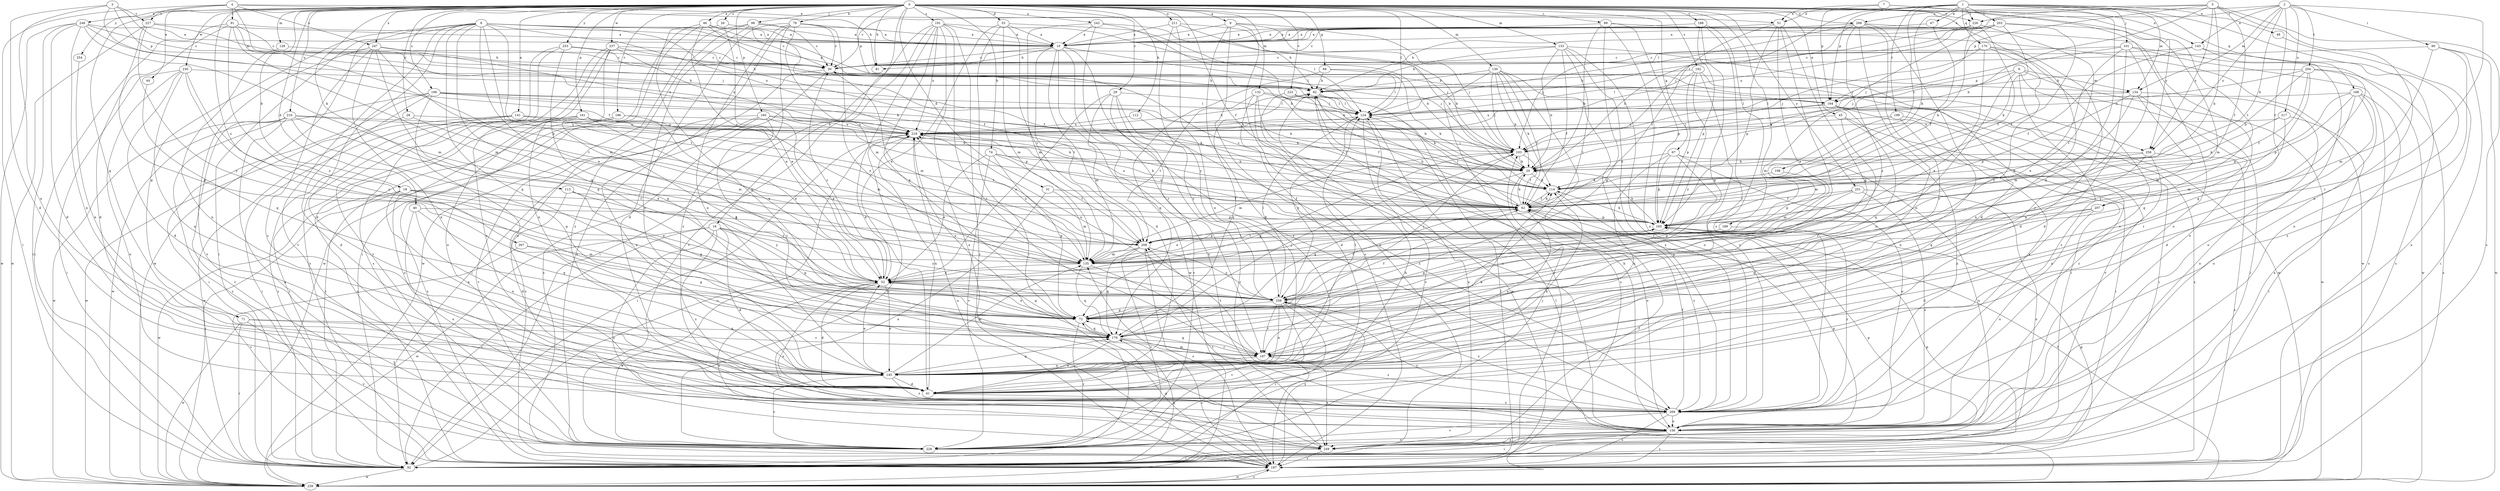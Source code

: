 strict digraph  {
0;
1;
2;
3;
4;
5;
6;
7;
8;
9;
10;
16;
18;
20;
26;
28;
29;
30;
31;
33;
40;
41;
44;
45;
46;
47;
48;
51;
52;
62;
67;
68;
71;
72;
74;
79;
81;
82;
89;
90;
91;
92;
98;
101;
103;
112;
113;
114;
124;
126;
130;
132;
133;
134;
135;
141;
143;
145;
156;
160;
161;
164;
165;
168;
170;
176;
186;
187;
188;
189;
191;
192;
196;
197;
198;
199;
203;
204;
207;
208;
211;
216;
217;
218;
223;
226;
227;
228;
230;
237;
239;
242;
247;
248;
249;
251;
253;
254;
258;
259;
267;
268;
269;
0 -> 9  [label=a];
0 -> 16  [label=b];
0 -> 18  [label=b];
0 -> 26  [label=c];
0 -> 28  [label=c];
0 -> 29  [label=c];
0 -> 31  [label=d];
0 -> 33  [label=d];
0 -> 40  [label=d];
0 -> 44  [label=e];
0 -> 45  [label=e];
0 -> 46  [label=e];
0 -> 62  [label=f];
0 -> 67  [label=g];
0 -> 68  [label=g];
0 -> 71  [label=g];
0 -> 74  [label=h];
0 -> 79  [label=h];
0 -> 81  [label=h];
0 -> 89  [label=i];
0 -> 98  [label=j];
0 -> 112  [label=k];
0 -> 113  [label=k];
0 -> 124  [label=l];
0 -> 126  [label=m];
0 -> 130  [label=m];
0 -> 132  [label=m];
0 -> 133  [label=m];
0 -> 141  [label=n];
0 -> 143  [label=n];
0 -> 156  [label=o];
0 -> 160  [label=p];
0 -> 161  [label=p];
0 -> 164  [label=p];
0 -> 186  [label=r];
0 -> 188  [label=s];
0 -> 189  [label=s];
0 -> 191  [label=s];
0 -> 192  [label=s];
0 -> 196  [label=s];
0 -> 211  [label=u];
0 -> 216  [label=u];
0 -> 223  [label=v];
0 -> 226  [label=v];
0 -> 230  [label=w];
0 -> 237  [label=w];
0 -> 242  [label=x];
0 -> 247  [label=x];
0 -> 251  [label=y];
0 -> 253  [label=y];
0 -> 254  [label=y];
0 -> 258  [label=y];
0 -> 267  [label=z];
0 -> 268  [label=z];
1 -> 30  [label=c];
1 -> 47  [label=e];
1 -> 48  [label=e];
1 -> 51  [label=e];
1 -> 101  [label=j];
1 -> 103  [label=j];
1 -> 114  [label=k];
1 -> 134  [label=m];
1 -> 156  [label=o];
1 -> 164  [label=p];
1 -> 168  [label=q];
1 -> 170  [label=q];
1 -> 176  [label=q];
1 -> 198  [label=t];
1 -> 199  [label=t];
1 -> 203  [label=t];
1 -> 226  [label=v];
2 -> 10  [label=a];
2 -> 20  [label=b];
2 -> 90  [label=i];
2 -> 134  [label=m];
2 -> 143  [label=n];
2 -> 187  [label=r];
2 -> 204  [label=t];
2 -> 207  [label=t];
2 -> 217  [label=u];
2 -> 226  [label=v];
2 -> 258  [label=y];
3 -> 41  [label=d];
3 -> 62  [label=f];
3 -> 134  [label=m];
3 -> 145  [label=n];
3 -> 164  [label=p];
3 -> 227  [label=v];
4 -> 51  [label=e];
4 -> 81  [label=h];
4 -> 91  [label=i];
4 -> 92  [label=i];
4 -> 103  [label=j];
4 -> 227  [label=v];
4 -> 247  [label=x];
4 -> 248  [label=x];
5 -> 20  [label=b];
5 -> 62  [label=f];
5 -> 114  [label=k];
5 -> 124  [label=l];
5 -> 145  [label=n];
5 -> 164  [label=p];
5 -> 197  [label=s];
5 -> 258  [label=y];
5 -> 268  [label=z];
6 -> 92  [label=i];
6 -> 134  [label=m];
6 -> 135  [label=m];
6 -> 145  [label=n];
6 -> 164  [label=p];
6 -> 239  [label=w];
6 -> 269  [label=z];
7 -> 51  [label=e];
7 -> 156  [label=o];
7 -> 164  [label=p];
7 -> 207  [label=t];
8 -> 10  [label=a];
8 -> 41  [label=d];
8 -> 52  [label=e];
8 -> 62  [label=f];
8 -> 71  [label=g];
8 -> 72  [label=g];
8 -> 92  [label=i];
8 -> 135  [label=m];
8 -> 164  [label=p];
8 -> 176  [label=q];
8 -> 208  [label=t];
8 -> 218  [label=u];
8 -> 228  [label=v];
8 -> 239  [label=w];
8 -> 258  [label=y];
9 -> 10  [label=a];
9 -> 20  [label=b];
9 -> 41  [label=d];
9 -> 103  [label=j];
9 -> 197  [label=s];
9 -> 249  [label=x];
10 -> 30  [label=c];
10 -> 41  [label=d];
10 -> 81  [label=h];
10 -> 124  [label=l];
10 -> 208  [label=t];
10 -> 239  [label=w];
10 -> 249  [label=x];
10 -> 269  [label=z];
16 -> 41  [label=d];
16 -> 72  [label=g];
16 -> 92  [label=i];
16 -> 208  [label=t];
16 -> 239  [label=w];
16 -> 249  [label=x];
16 -> 259  [label=y];
16 -> 269  [label=z];
18 -> 52  [label=e];
18 -> 62  [label=f];
18 -> 92  [label=i];
18 -> 145  [label=n];
18 -> 208  [label=t];
18 -> 239  [label=w];
20 -> 114  [label=k];
20 -> 156  [label=o];
20 -> 176  [label=q];
26 -> 10  [label=a];
26 -> 52  [label=e];
26 -> 239  [label=w];
28 -> 135  [label=m];
28 -> 218  [label=u];
28 -> 239  [label=w];
29 -> 52  [label=e];
29 -> 124  [label=l];
29 -> 135  [label=m];
29 -> 197  [label=s];
29 -> 228  [label=v];
29 -> 259  [label=y];
30 -> 82  [label=h];
30 -> 92  [label=i];
30 -> 135  [label=m];
30 -> 197  [label=s];
31 -> 62  [label=f];
31 -> 135  [label=m];
31 -> 249  [label=x];
33 -> 10  [label=a];
33 -> 20  [label=b];
33 -> 52  [label=e];
33 -> 92  [label=i];
33 -> 135  [label=m];
33 -> 208  [label=t];
40 -> 145  [label=n];
40 -> 156  [label=o];
40 -> 165  [label=p];
40 -> 176  [label=q];
41 -> 114  [label=k];
41 -> 218  [label=u];
41 -> 269  [label=z];
44 -> 176  [label=q];
45 -> 92  [label=i];
45 -> 187  [label=r];
45 -> 218  [label=u];
45 -> 269  [label=z];
46 -> 10  [label=a];
46 -> 20  [label=b];
46 -> 30  [label=c];
46 -> 52  [label=e];
46 -> 92  [label=i];
46 -> 176  [label=q];
47 -> 10  [label=a];
47 -> 62  [label=f];
48 -> 249  [label=x];
51 -> 10  [label=a];
51 -> 52  [label=e];
51 -> 62  [label=f];
51 -> 72  [label=g];
51 -> 165  [label=p];
51 -> 259  [label=y];
52 -> 30  [label=c];
52 -> 41  [label=d];
52 -> 72  [label=g];
52 -> 145  [label=n];
52 -> 156  [label=o];
52 -> 249  [label=x];
52 -> 259  [label=y];
62 -> 20  [label=b];
62 -> 30  [label=c];
62 -> 52  [label=e];
62 -> 114  [label=k];
62 -> 124  [label=l];
62 -> 145  [label=n];
62 -> 165  [label=p];
62 -> 218  [label=u];
67 -> 20  [label=b];
67 -> 72  [label=g];
67 -> 145  [label=n];
67 -> 156  [label=o];
67 -> 165  [label=p];
67 -> 249  [label=x];
68 -> 82  [label=h];
68 -> 114  [label=k];
68 -> 124  [label=l];
68 -> 176  [label=q];
71 -> 92  [label=i];
71 -> 176  [label=q];
71 -> 187  [label=r];
71 -> 228  [label=v];
71 -> 239  [label=w];
72 -> 52  [label=e];
72 -> 62  [label=f];
72 -> 176  [label=q];
72 -> 228  [label=v];
74 -> 20  [label=b];
74 -> 52  [label=e];
74 -> 72  [label=g];
74 -> 114  [label=k];
74 -> 208  [label=t];
74 -> 228  [label=v];
79 -> 10  [label=a];
79 -> 30  [label=c];
79 -> 41  [label=d];
79 -> 135  [label=m];
79 -> 145  [label=n];
79 -> 197  [label=s];
79 -> 259  [label=y];
79 -> 269  [label=z];
82 -> 124  [label=l];
82 -> 176  [label=q];
82 -> 197  [label=s];
89 -> 10  [label=a];
89 -> 20  [label=b];
89 -> 72  [label=g];
89 -> 165  [label=p];
89 -> 239  [label=w];
89 -> 269  [label=z];
90 -> 30  [label=c];
90 -> 92  [label=i];
90 -> 135  [label=m];
90 -> 239  [label=w];
90 -> 269  [label=z];
91 -> 10  [label=a];
91 -> 41  [label=d];
91 -> 82  [label=h];
91 -> 92  [label=i];
91 -> 135  [label=m];
91 -> 165  [label=p];
91 -> 259  [label=y];
92 -> 165  [label=p];
92 -> 176  [label=q];
92 -> 218  [label=u];
92 -> 239  [label=w];
98 -> 10  [label=a];
98 -> 30  [label=c];
98 -> 62  [label=f];
98 -> 145  [label=n];
98 -> 239  [label=w];
98 -> 269  [label=z];
101 -> 30  [label=c];
101 -> 41  [label=d];
101 -> 52  [label=e];
101 -> 103  [label=j];
101 -> 187  [label=r];
101 -> 197  [label=s];
101 -> 239  [label=w];
103 -> 20  [label=b];
103 -> 62  [label=f];
103 -> 72  [label=g];
103 -> 135  [label=m];
112 -> 218  [label=u];
112 -> 269  [label=z];
113 -> 41  [label=d];
113 -> 62  [label=f];
113 -> 72  [label=g];
113 -> 259  [label=y];
114 -> 62  [label=f];
114 -> 269  [label=z];
124 -> 218  [label=u];
124 -> 228  [label=v];
124 -> 249  [label=x];
124 -> 259  [label=y];
126 -> 30  [label=c];
126 -> 145  [label=n];
130 -> 20  [label=b];
130 -> 62  [label=f];
130 -> 82  [label=h];
130 -> 92  [label=i];
130 -> 103  [label=j];
130 -> 114  [label=k];
130 -> 187  [label=r];
130 -> 269  [label=z];
132 -> 20  [label=b];
132 -> 41  [label=d];
132 -> 62  [label=f];
132 -> 124  [label=l];
132 -> 156  [label=o];
132 -> 208  [label=t];
133 -> 20  [label=b];
133 -> 30  [label=c];
133 -> 62  [label=f];
133 -> 82  [label=h];
133 -> 156  [label=o];
133 -> 208  [label=t];
133 -> 239  [label=w];
133 -> 269  [label=z];
134 -> 72  [label=g];
134 -> 124  [label=l];
134 -> 135  [label=m];
134 -> 156  [label=o];
134 -> 165  [label=p];
134 -> 259  [label=y];
135 -> 52  [label=e];
135 -> 176  [label=q];
135 -> 187  [label=r];
135 -> 218  [label=u];
141 -> 92  [label=i];
141 -> 103  [label=j];
141 -> 197  [label=s];
141 -> 208  [label=t];
141 -> 218  [label=u];
141 -> 239  [label=w];
143 -> 30  [label=c];
143 -> 62  [label=f];
143 -> 156  [label=o];
143 -> 197  [label=s];
145 -> 41  [label=d];
145 -> 52  [label=e];
145 -> 114  [label=k];
145 -> 124  [label=l];
145 -> 135  [label=m];
145 -> 176  [label=q];
145 -> 228  [label=v];
145 -> 269  [label=z];
156 -> 82  [label=h];
156 -> 92  [label=i];
156 -> 135  [label=m];
156 -> 165  [label=p];
156 -> 197  [label=s];
156 -> 228  [label=v];
156 -> 249  [label=x];
156 -> 259  [label=y];
160 -> 20  [label=b];
160 -> 52  [label=e];
160 -> 114  [label=k];
160 -> 145  [label=n];
160 -> 187  [label=r];
160 -> 197  [label=s];
160 -> 218  [label=u];
160 -> 228  [label=v];
161 -> 52  [label=e];
161 -> 72  [label=g];
161 -> 92  [label=i];
161 -> 135  [label=m];
161 -> 156  [label=o];
161 -> 197  [label=s];
161 -> 218  [label=u];
164 -> 92  [label=i];
164 -> 103  [label=j];
164 -> 176  [label=q];
164 -> 197  [label=s];
164 -> 218  [label=u];
164 -> 228  [label=v];
164 -> 269  [label=z];
165 -> 20  [label=b];
165 -> 72  [label=g];
165 -> 82  [label=h];
165 -> 114  [label=k];
165 -> 208  [label=t];
165 -> 218  [label=u];
168 -> 41  [label=d];
168 -> 124  [label=l];
168 -> 135  [label=m];
168 -> 156  [label=o];
168 -> 165  [label=p];
168 -> 187  [label=r];
168 -> 249  [label=x];
170 -> 30  [label=c];
170 -> 41  [label=d];
170 -> 52  [label=e];
170 -> 103  [label=j];
170 -> 145  [label=n];
170 -> 259  [label=y];
176 -> 41  [label=d];
176 -> 103  [label=j];
176 -> 187  [label=r];
176 -> 197  [label=s];
176 -> 218  [label=u];
176 -> 269  [label=z];
186 -> 52  [label=e];
186 -> 92  [label=i];
186 -> 197  [label=s];
186 -> 218  [label=u];
187 -> 72  [label=g];
187 -> 145  [label=n];
187 -> 208  [label=t];
187 -> 249  [label=x];
188 -> 10  [label=a];
188 -> 72  [label=g];
188 -> 165  [label=p];
188 -> 187  [label=r];
188 -> 269  [label=z];
189 -> 208  [label=t];
189 -> 269  [label=z];
191 -> 10  [label=a];
191 -> 41  [label=d];
191 -> 72  [label=g];
191 -> 92  [label=i];
191 -> 124  [label=l];
191 -> 187  [label=r];
191 -> 197  [label=s];
191 -> 218  [label=u];
191 -> 228  [label=v];
191 -> 249  [label=x];
192 -> 82  [label=h];
192 -> 92  [label=i];
192 -> 124  [label=l];
192 -> 165  [label=p];
192 -> 259  [label=y];
192 -> 269  [label=z];
196 -> 20  [label=b];
196 -> 41  [label=d];
196 -> 92  [label=i];
196 -> 114  [label=k];
196 -> 124  [label=l];
196 -> 145  [label=n];
196 -> 165  [label=p];
196 -> 239  [label=w];
197 -> 72  [label=g];
197 -> 124  [label=l];
197 -> 165  [label=p];
197 -> 218  [label=u];
197 -> 239  [label=w];
197 -> 259  [label=y];
198 -> 114  [label=k];
198 -> 135  [label=m];
199 -> 135  [label=m];
199 -> 145  [label=n];
199 -> 218  [label=u];
199 -> 269  [label=z];
203 -> 10  [label=a];
203 -> 62  [label=f];
203 -> 82  [label=h];
203 -> 103  [label=j];
203 -> 114  [label=k];
203 -> 124  [label=l];
203 -> 135  [label=m];
203 -> 218  [label=u];
204 -> 20  [label=b];
204 -> 62  [label=f];
204 -> 72  [label=g];
204 -> 82  [label=h];
204 -> 165  [label=p];
204 -> 197  [label=s];
204 -> 218  [label=u];
207 -> 41  [label=d];
207 -> 156  [label=o];
207 -> 165  [label=p];
207 -> 176  [label=q];
208 -> 135  [label=m];
208 -> 165  [label=p];
208 -> 176  [label=q];
208 -> 197  [label=s];
208 -> 228  [label=v];
208 -> 259  [label=y];
211 -> 10  [label=a];
211 -> 20  [label=b];
211 -> 82  [label=h];
211 -> 145  [label=n];
211 -> 259  [label=y];
216 -> 20  [label=b];
216 -> 52  [label=e];
216 -> 176  [label=q];
216 -> 197  [label=s];
216 -> 218  [label=u];
216 -> 228  [label=v];
216 -> 239  [label=w];
216 -> 249  [label=x];
217 -> 92  [label=i];
217 -> 114  [label=k];
217 -> 135  [label=m];
217 -> 218  [label=u];
218 -> 82  [label=h];
218 -> 92  [label=i];
218 -> 103  [label=j];
223 -> 62  [label=f];
223 -> 114  [label=k];
223 -> 124  [label=l];
223 -> 239  [label=w];
226 -> 10  [label=a];
226 -> 30  [label=c];
226 -> 62  [label=f];
226 -> 114  [label=k];
226 -> 208  [label=t];
227 -> 10  [label=a];
227 -> 30  [label=c];
227 -> 72  [label=g];
227 -> 239  [label=w];
227 -> 259  [label=y];
228 -> 52  [label=e];
228 -> 82  [label=h];
228 -> 103  [label=j];
228 -> 218  [label=u];
230 -> 41  [label=d];
230 -> 72  [label=g];
230 -> 82  [label=h];
230 -> 92  [label=i];
230 -> 145  [label=n];
230 -> 156  [label=o];
230 -> 259  [label=y];
237 -> 30  [label=c];
237 -> 103  [label=j];
237 -> 145  [label=n];
237 -> 156  [label=o];
237 -> 197  [label=s];
237 -> 218  [label=u];
237 -> 269  [label=z];
239 -> 62  [label=f];
239 -> 124  [label=l];
239 -> 197  [label=s];
242 -> 10  [label=a];
242 -> 103  [label=j];
242 -> 114  [label=k];
242 -> 135  [label=m];
242 -> 187  [label=r];
247 -> 30  [label=c];
247 -> 72  [label=g];
247 -> 145  [label=n];
247 -> 208  [label=t];
247 -> 218  [label=u];
247 -> 228  [label=v];
247 -> 269  [label=z];
248 -> 10  [label=a];
248 -> 30  [label=c];
248 -> 41  [label=d];
248 -> 92  [label=i];
248 -> 114  [label=k];
248 -> 135  [label=m];
248 -> 145  [label=n];
248 -> 239  [label=w];
249 -> 62  [label=f];
249 -> 92  [label=i];
249 -> 165  [label=p];
249 -> 197  [label=s];
249 -> 208  [label=t];
251 -> 62  [label=f];
251 -> 72  [label=g];
251 -> 156  [label=o];
251 -> 165  [label=p];
251 -> 249  [label=x];
253 -> 30  [label=c];
253 -> 82  [label=h];
253 -> 176  [label=q];
253 -> 197  [label=s];
253 -> 228  [label=v];
254 -> 145  [label=n];
258 -> 20  [label=b];
258 -> 114  [label=k];
258 -> 145  [label=n];
258 -> 176  [label=q];
258 -> 197  [label=s];
259 -> 62  [label=f];
259 -> 72  [label=g];
259 -> 92  [label=i];
259 -> 103  [label=j];
259 -> 124  [label=l];
259 -> 145  [label=n];
259 -> 187  [label=r];
259 -> 218  [label=u];
259 -> 228  [label=v];
267 -> 72  [label=g];
267 -> 135  [label=m];
267 -> 228  [label=v];
268 -> 10  [label=a];
268 -> 20  [label=b];
268 -> 41  [label=d];
268 -> 103  [label=j];
268 -> 145  [label=n];
268 -> 156  [label=o];
268 -> 187  [label=r];
268 -> 259  [label=y];
269 -> 62  [label=f];
269 -> 156  [label=o];
269 -> 197  [label=s];
269 -> 228  [label=v];
269 -> 259  [label=y];
}
